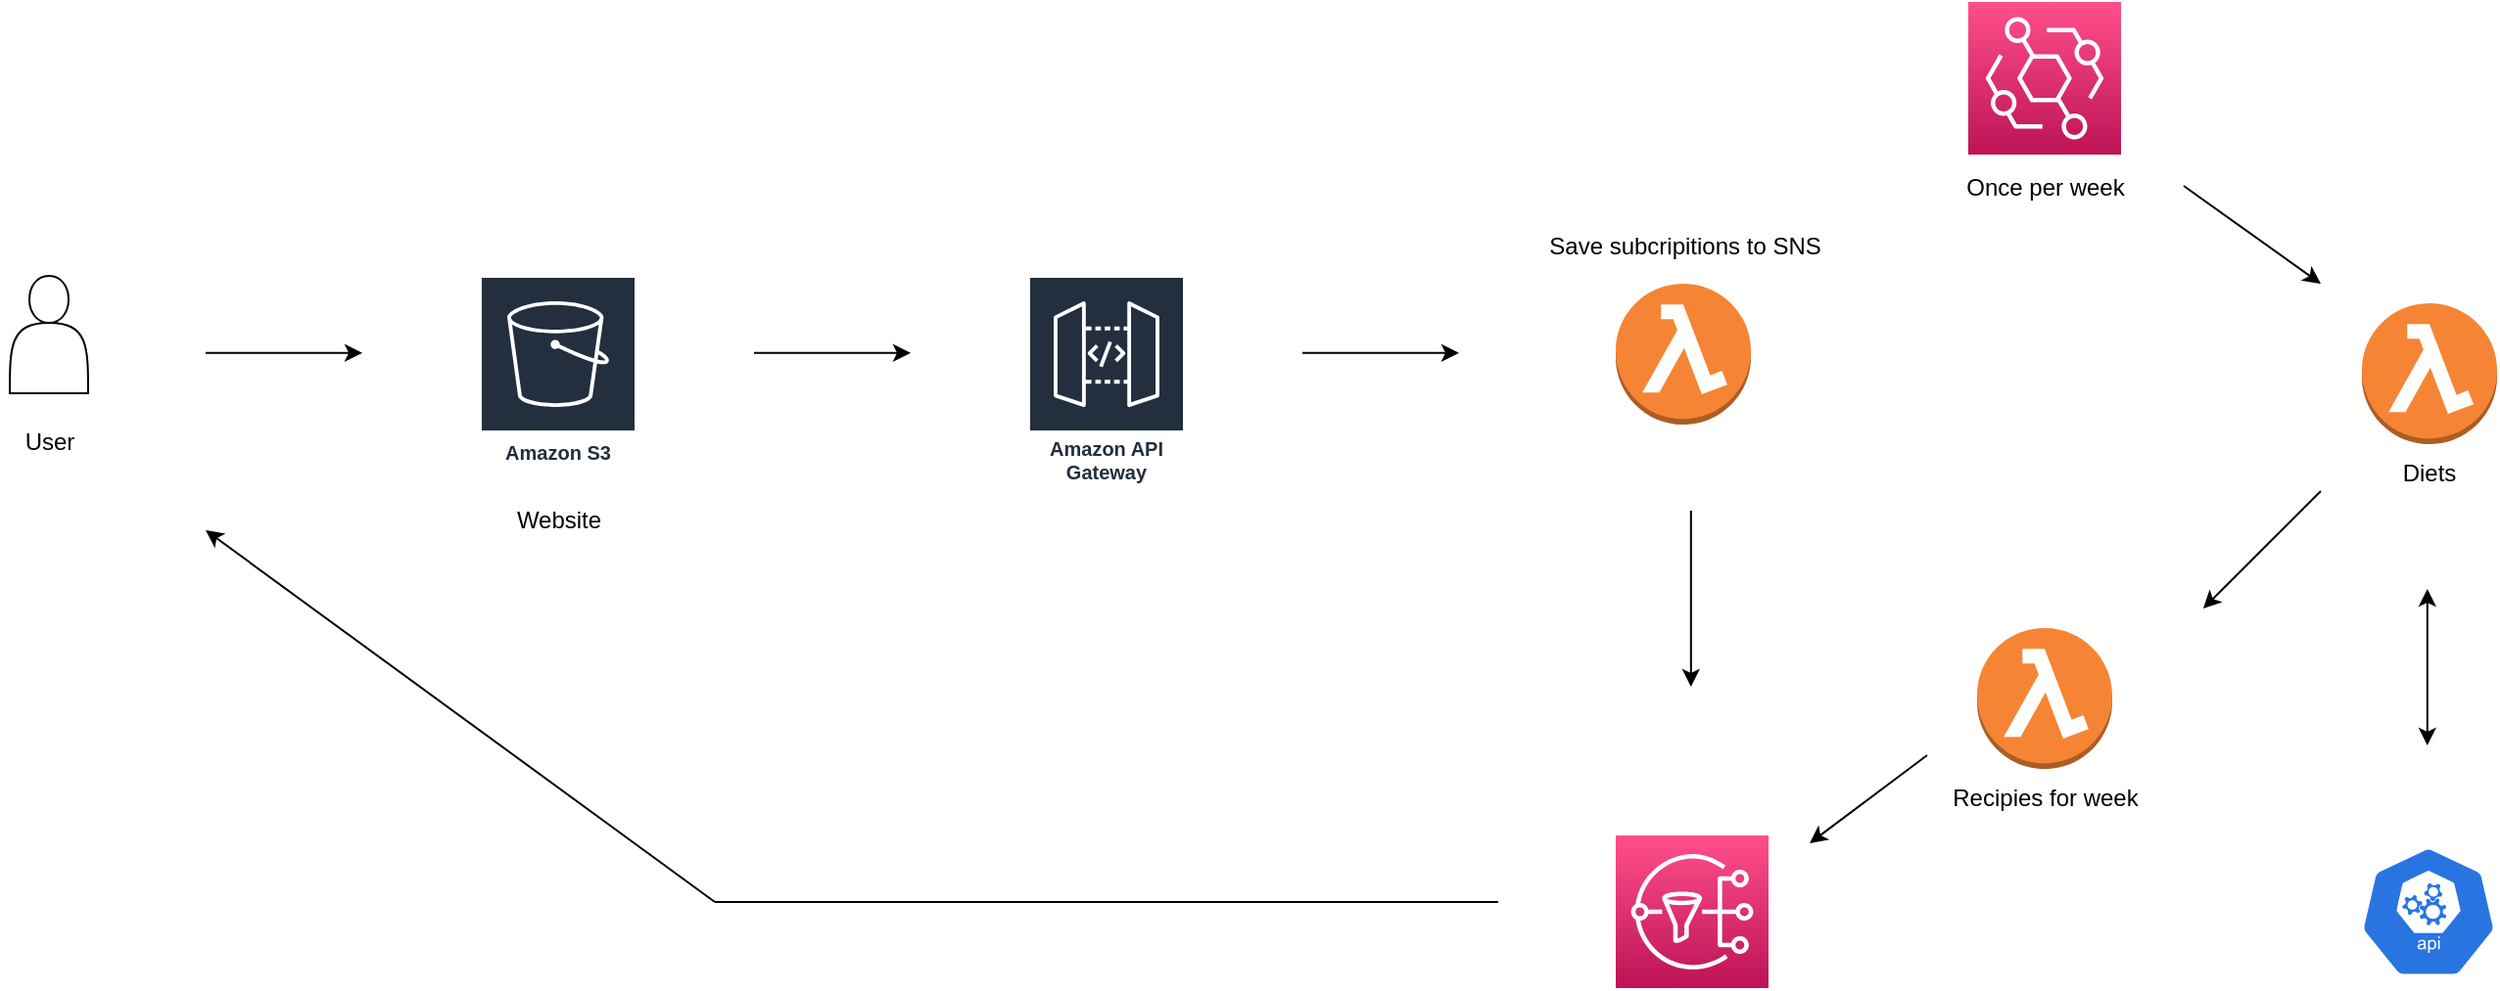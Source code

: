 <mxfile version="20.7.4" type="device"><diagram id="LUzcWpGBeEo6cJtgxhIE" name="Page-1"><mxGraphModel dx="2391" dy="1194" grid="1" gridSize="10" guides="1" tooltips="1" connect="1" arrows="1" fold="1" page="1" pageScale="1" pageWidth="1654" pageHeight="1169" math="0" shadow="0"><root><mxCell id="0"/><mxCell id="1" parent="0"/><mxCell id="Oc4HChFDJnGjfUnZ1cwq-1" value="" style="shape=actor;whiteSpace=wrap;html=1;" vertex="1" parent="1"><mxGeometry x="80" y="400" width="40" height="60" as="geometry"/></mxCell><mxCell id="Oc4HChFDJnGjfUnZ1cwq-2" style="edgeStyle=orthogonalEdgeStyle;rounded=0;orthogonalLoop=1;jettySize=auto;html=1;exitX=0.5;exitY=1;exitDx=0;exitDy=0;" edge="1" parent="1" source="Oc4HChFDJnGjfUnZ1cwq-1" target="Oc4HChFDJnGjfUnZ1cwq-1"><mxGeometry relative="1" as="geometry"/></mxCell><mxCell id="Oc4HChFDJnGjfUnZ1cwq-3" value="Amazon S3" style="sketch=0;outlineConnect=0;fontColor=#232F3E;gradientColor=none;strokeColor=#ffffff;fillColor=#232F3E;dashed=0;verticalLabelPosition=middle;verticalAlign=bottom;align=center;html=1;whiteSpace=wrap;fontSize=10;fontStyle=1;spacing=3;shape=mxgraph.aws4.productIcon;prIcon=mxgraph.aws4.s3;" vertex="1" parent="1"><mxGeometry x="320" y="400" width="80" height="100" as="geometry"/></mxCell><mxCell id="Oc4HChFDJnGjfUnZ1cwq-4" value="Amazon API Gateway" style="sketch=0;outlineConnect=0;fontColor=#232F3E;gradientColor=none;strokeColor=#ffffff;fillColor=#232F3E;dashed=0;verticalLabelPosition=middle;verticalAlign=bottom;align=center;html=1;whiteSpace=wrap;fontSize=10;fontStyle=1;spacing=3;shape=mxgraph.aws4.productIcon;prIcon=mxgraph.aws4.api_gateway;" vertex="1" parent="1"><mxGeometry x="600" y="400" width="80" height="110" as="geometry"/></mxCell><mxCell id="Oc4HChFDJnGjfUnZ1cwq-5" value="" style="outlineConnect=0;dashed=0;verticalLabelPosition=bottom;verticalAlign=top;align=center;html=1;shape=mxgraph.aws3.lambda_function;fillColor=#F58534;gradientColor=none;" vertex="1" parent="1"><mxGeometry x="900" y="404" width="69" height="72" as="geometry"/></mxCell><mxCell id="Oc4HChFDJnGjfUnZ1cwq-6" value="" style="outlineConnect=0;dashed=0;verticalLabelPosition=bottom;verticalAlign=top;align=center;html=1;shape=mxgraph.aws3.lambda_function;fillColor=#F58534;gradientColor=none;" vertex="1" parent="1"><mxGeometry x="1281" y="414" width="69" height="72" as="geometry"/></mxCell><mxCell id="Oc4HChFDJnGjfUnZ1cwq-7" value="" style="outlineConnect=0;dashed=0;verticalLabelPosition=bottom;verticalAlign=top;align=center;html=1;shape=mxgraph.aws3.lambda_function;fillColor=#F58534;gradientColor=none;" vertex="1" parent="1"><mxGeometry x="1084.5" y="580" width="69" height="72" as="geometry"/></mxCell><mxCell id="Oc4HChFDJnGjfUnZ1cwq-8" value="" style="sketch=0;points=[[0,0,0],[0.25,0,0],[0.5,0,0],[0.75,0,0],[1,0,0],[0,1,0],[0.25,1,0],[0.5,1,0],[0.75,1,0],[1,1,0],[0,0.25,0],[0,0.5,0],[0,0.75,0],[1,0.25,0],[1,0.5,0],[1,0.75,0]];outlineConnect=0;fontColor=#232F3E;gradientColor=#FF4F8B;gradientDirection=north;fillColor=#BC1356;strokeColor=#ffffff;dashed=0;verticalLabelPosition=bottom;verticalAlign=top;align=center;html=1;fontSize=12;fontStyle=0;aspect=fixed;shape=mxgraph.aws4.resourceIcon;resIcon=mxgraph.aws4.eventbridge;" vertex="1" parent="1"><mxGeometry x="1080" y="260" width="78" height="78" as="geometry"/></mxCell><mxCell id="Oc4HChFDJnGjfUnZ1cwq-9" value="" style="sketch=0;html=1;dashed=0;whitespace=wrap;fillColor=#2875E2;strokeColor=#ffffff;points=[[0.005,0.63,0],[0.1,0.2,0],[0.9,0.2,0],[0.5,0,0],[0.995,0.63,0],[0.72,0.99,0],[0.5,1,0],[0.28,0.99,0]];verticalLabelPosition=bottom;align=center;verticalAlign=top;shape=mxgraph.kubernetes.icon;prIcon=api" vertex="1" parent="1"><mxGeometry x="1280" y="690" width="70" height="70" as="geometry"/></mxCell><mxCell id="Oc4HChFDJnGjfUnZ1cwq-10" value="" style="sketch=0;points=[[0,0,0],[0.25,0,0],[0.5,0,0],[0.75,0,0],[1,0,0],[0,1,0],[0.25,1,0],[0.5,1,0],[0.75,1,0],[1,1,0],[0,0.25,0],[0,0.5,0],[0,0.75,0],[1,0.25,0],[1,0.5,0],[1,0.75,0]];outlineConnect=0;fontColor=#232F3E;gradientColor=#FF4F8B;gradientDirection=north;fillColor=#BC1356;strokeColor=#ffffff;dashed=0;verticalLabelPosition=bottom;verticalAlign=top;align=center;html=1;fontSize=12;fontStyle=0;aspect=fixed;shape=mxgraph.aws4.resourceIcon;resIcon=mxgraph.aws4.sns;" vertex="1" parent="1"><mxGeometry x="900" y="686" width="78" height="78" as="geometry"/></mxCell><mxCell id="Oc4HChFDJnGjfUnZ1cwq-11" value="" style="endArrow=classic;html=1;rounded=0;" edge="1" parent="1"><mxGeometry width="50" height="50" relative="1" as="geometry"><mxPoint x="180" y="439.41" as="sourcePoint"/><mxPoint x="260" y="439.41" as="targetPoint"/></mxGeometry></mxCell><mxCell id="Oc4HChFDJnGjfUnZ1cwq-12" value="" style="endArrow=classic;html=1;rounded=0;" edge="1" parent="1"><mxGeometry width="50" height="50" relative="1" as="geometry"><mxPoint x="460" y="439.41" as="sourcePoint"/><mxPoint x="540" y="439.41" as="targetPoint"/></mxGeometry></mxCell><mxCell id="Oc4HChFDJnGjfUnZ1cwq-14" value="" style="endArrow=classic;html=1;rounded=0;" edge="1" parent="1"><mxGeometry width="50" height="50" relative="1" as="geometry"><mxPoint x="740" y="439.41" as="sourcePoint"/><mxPoint x="820" y="439.41" as="targetPoint"/></mxGeometry></mxCell><mxCell id="Oc4HChFDJnGjfUnZ1cwq-15" value="" style="endArrow=classic;html=1;rounded=0;" edge="1" parent="1"><mxGeometry width="50" height="50" relative="1" as="geometry"><mxPoint x="938.41" y="520" as="sourcePoint"/><mxPoint x="938.41" y="610" as="targetPoint"/></mxGeometry></mxCell><mxCell id="Oc4HChFDJnGjfUnZ1cwq-17" value="" style="endArrow=classic;html=1;rounded=0;" edge="1" parent="1"><mxGeometry width="50" height="50" relative="1" as="geometry"><mxPoint x="1190" y="354" as="sourcePoint"/><mxPoint x="1260" y="404" as="targetPoint"/></mxGeometry></mxCell><mxCell id="Oc4HChFDJnGjfUnZ1cwq-18" value="" style="endArrow=classic;html=1;rounded=0;" edge="1" parent="1"><mxGeometry width="50" height="50" relative="1" as="geometry"><mxPoint x="1260" y="510" as="sourcePoint"/><mxPoint x="1200" y="570" as="targetPoint"/></mxGeometry></mxCell><mxCell id="Oc4HChFDJnGjfUnZ1cwq-20" value="" style="endArrow=classic;startArrow=classic;html=1;rounded=0;" edge="1" parent="1"><mxGeometry width="50" height="50" relative="1" as="geometry"><mxPoint x="1314.41" y="560" as="sourcePoint"/><mxPoint x="1314.41" y="640" as="targetPoint"/></mxGeometry></mxCell><mxCell id="Oc4HChFDJnGjfUnZ1cwq-21" value="" style="endArrow=none;html=1;rounded=0;" edge="1" parent="1"><mxGeometry width="50" height="50" relative="1" as="geometry"><mxPoint x="440" y="720" as="sourcePoint"/><mxPoint x="840" y="720" as="targetPoint"/></mxGeometry></mxCell><mxCell id="Oc4HChFDJnGjfUnZ1cwq-22" value="" style="endArrow=classic;html=1;rounded=0;" edge="1" parent="1"><mxGeometry width="50" height="50" relative="1" as="geometry"><mxPoint x="440" y="720" as="sourcePoint"/><mxPoint x="180" y="530" as="targetPoint"/></mxGeometry></mxCell><mxCell id="Oc4HChFDJnGjfUnZ1cwq-23" value="User" style="text;html=1;align=center;verticalAlign=middle;resizable=0;points=[];autosize=1;strokeColor=none;fillColor=none;" vertex="1" parent="1"><mxGeometry x="75" y="470" width="50" height="30" as="geometry"/></mxCell><mxCell id="Oc4HChFDJnGjfUnZ1cwq-24" value="Website" style="text;html=1;align=center;verticalAlign=middle;resizable=0;points=[];autosize=1;strokeColor=none;fillColor=none;" vertex="1" parent="1"><mxGeometry x="325" y="510" width="70" height="30" as="geometry"/></mxCell><mxCell id="Oc4HChFDJnGjfUnZ1cwq-25" value="Save subcripitions to SNS" style="text;html=1;align=center;verticalAlign=middle;resizable=0;points=[];autosize=1;strokeColor=none;fillColor=none;" vertex="1" parent="1"><mxGeometry x="854.5" y="370" width="160" height="30" as="geometry"/></mxCell><mxCell id="Oc4HChFDJnGjfUnZ1cwq-26" value="Once per week" style="text;html=1;align=center;verticalAlign=middle;resizable=0;points=[];autosize=1;strokeColor=none;fillColor=none;" vertex="1" parent="1"><mxGeometry x="1069" y="340" width="100" height="30" as="geometry"/></mxCell><mxCell id="Oc4HChFDJnGjfUnZ1cwq-27" value="Diets" style="text;html=1;align=center;verticalAlign=middle;resizable=0;points=[];autosize=1;strokeColor=none;fillColor=none;" vertex="1" parent="1"><mxGeometry x="1290" y="486" width="50" height="30" as="geometry"/></mxCell><mxCell id="Oc4HChFDJnGjfUnZ1cwq-28" value="Recipies for week" style="text;html=1;align=center;verticalAlign=middle;resizable=0;points=[];autosize=1;strokeColor=none;fillColor=none;" vertex="1" parent="1"><mxGeometry x="1059" y="652" width="120" height="30" as="geometry"/></mxCell><mxCell id="Oc4HChFDJnGjfUnZ1cwq-29" value="" style="endArrow=classic;html=1;rounded=0;" edge="1" parent="1"><mxGeometry width="50" height="50" relative="1" as="geometry"><mxPoint x="1059" y="645" as="sourcePoint"/><mxPoint x="999" y="690" as="targetPoint"/></mxGeometry></mxCell></root></mxGraphModel></diagram></mxfile>